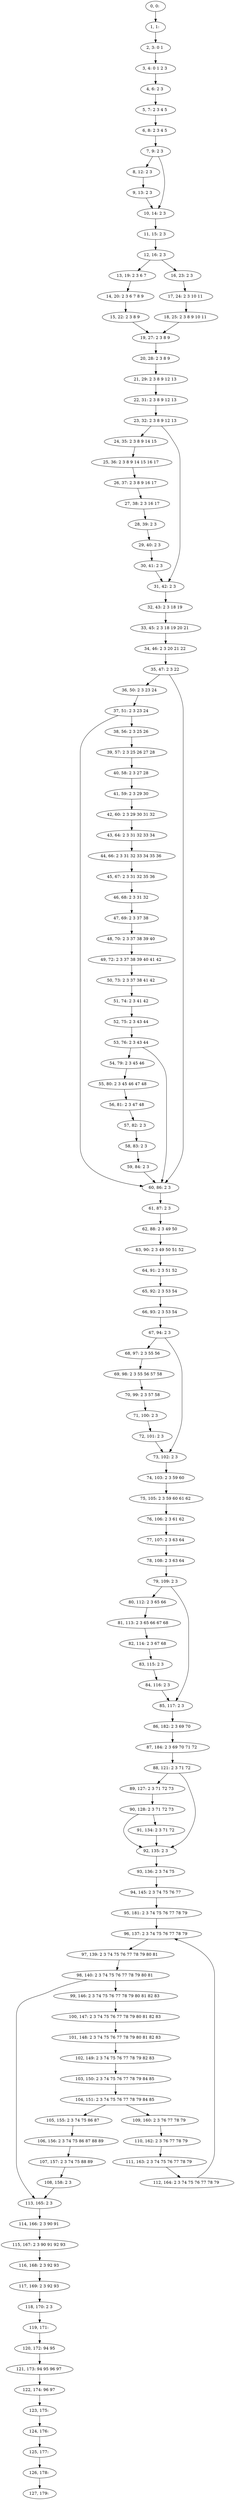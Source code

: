 digraph G {
0[label="0, 0: "];
1[label="1, 1: "];
2[label="2, 3: 0 1 "];
3[label="3, 4: 0 1 2 3 "];
4[label="4, 6: 2 3 "];
5[label="5, 7: 2 3 4 5 "];
6[label="6, 8: 2 3 4 5 "];
7[label="7, 9: 2 3 "];
8[label="8, 12: 2 3 "];
9[label="9, 13: 2 3 "];
10[label="10, 14: 2 3 "];
11[label="11, 15: 2 3 "];
12[label="12, 16: 2 3 "];
13[label="13, 19: 2 3 6 7 "];
14[label="14, 20: 2 3 6 7 8 9 "];
15[label="15, 22: 2 3 8 9 "];
16[label="16, 23: 2 3 "];
17[label="17, 24: 2 3 10 11 "];
18[label="18, 25: 2 3 8 9 10 11 "];
19[label="19, 27: 2 3 8 9 "];
20[label="20, 28: 2 3 8 9 "];
21[label="21, 29: 2 3 8 9 12 13 "];
22[label="22, 31: 2 3 8 9 12 13 "];
23[label="23, 32: 2 3 8 9 12 13 "];
24[label="24, 35: 2 3 8 9 14 15 "];
25[label="25, 36: 2 3 8 9 14 15 16 17 "];
26[label="26, 37: 2 3 8 9 16 17 "];
27[label="27, 38: 2 3 16 17 "];
28[label="28, 39: 2 3 "];
29[label="29, 40: 2 3 "];
30[label="30, 41: 2 3 "];
31[label="31, 42: 2 3 "];
32[label="32, 43: 2 3 18 19 "];
33[label="33, 45: 2 3 18 19 20 21 "];
34[label="34, 46: 2 3 20 21 22 "];
35[label="35, 47: 2 3 22 "];
36[label="36, 50: 2 3 23 24 "];
37[label="37, 51: 2 3 23 24 "];
38[label="38, 56: 2 3 25 26 "];
39[label="39, 57: 2 3 25 26 27 28 "];
40[label="40, 58: 2 3 27 28 "];
41[label="41, 59: 2 3 29 30 "];
42[label="42, 60: 2 3 29 30 31 32 "];
43[label="43, 64: 2 3 31 32 33 34 "];
44[label="44, 66: 2 3 31 32 33 34 35 36 "];
45[label="45, 67: 2 3 31 32 35 36 "];
46[label="46, 68: 2 3 31 32 "];
47[label="47, 69: 2 3 37 38 "];
48[label="48, 70: 2 3 37 38 39 40 "];
49[label="49, 72: 2 3 37 38 39 40 41 42 "];
50[label="50, 73: 2 3 37 38 41 42 "];
51[label="51, 74: 2 3 41 42 "];
52[label="52, 75: 2 3 43 44 "];
53[label="53, 76: 2 3 43 44 "];
54[label="54, 79: 2 3 45 46 "];
55[label="55, 80: 2 3 45 46 47 48 "];
56[label="56, 81: 2 3 47 48 "];
57[label="57, 82: 2 3 "];
58[label="58, 83: 2 3 "];
59[label="59, 84: 2 3 "];
60[label="60, 86: 2 3 "];
61[label="61, 87: 2 3 "];
62[label="62, 88: 2 3 49 50 "];
63[label="63, 90: 2 3 49 50 51 52 "];
64[label="64, 91: 2 3 51 52 "];
65[label="65, 92: 2 3 53 54 "];
66[label="66, 93: 2 3 53 54 "];
67[label="67, 94: 2 3 "];
68[label="68, 97: 2 3 55 56 "];
69[label="69, 98: 2 3 55 56 57 58 "];
70[label="70, 99: 2 3 57 58 "];
71[label="71, 100: 2 3 "];
72[label="72, 101: 2 3 "];
73[label="73, 102: 2 3 "];
74[label="74, 103: 2 3 59 60 "];
75[label="75, 105: 2 3 59 60 61 62 "];
76[label="76, 106: 2 3 61 62 "];
77[label="77, 107: 2 3 63 64 "];
78[label="78, 108: 2 3 63 64 "];
79[label="79, 109: 2 3 "];
80[label="80, 112: 2 3 65 66 "];
81[label="81, 113: 2 3 65 66 67 68 "];
82[label="82, 114: 2 3 67 68 "];
83[label="83, 115: 2 3 "];
84[label="84, 116: 2 3 "];
85[label="85, 117: 2 3 "];
86[label="86, 182: 2 3 69 70 "];
87[label="87, 184: 2 3 69 70 71 72 "];
88[label="88, 121: 2 3 71 72 "];
89[label="89, 127: 2 3 71 72 73 "];
90[label="90, 128: 2 3 71 72 73 "];
91[label="91, 134: 2 3 71 72 "];
92[label="92, 135: 2 3 "];
93[label="93, 136: 2 3 74 75 "];
94[label="94, 145: 2 3 74 75 76 77 "];
95[label="95, 181: 2 3 74 75 76 77 78 79 "];
96[label="96, 137: 2 3 74 75 76 77 78 79 "];
97[label="97, 139: 2 3 74 75 76 77 78 79 80 81 "];
98[label="98, 140: 2 3 74 75 76 77 78 79 80 81 "];
99[label="99, 146: 2 3 74 75 76 77 78 79 80 81 82 83 "];
100[label="100, 147: 2 3 74 75 76 77 78 79 80 81 82 83 "];
101[label="101, 148: 2 3 74 75 76 77 78 79 80 81 82 83 "];
102[label="102, 149: 2 3 74 75 76 77 78 79 82 83 "];
103[label="103, 150: 2 3 74 75 76 77 78 79 84 85 "];
104[label="104, 151: 2 3 74 75 76 77 78 79 84 85 "];
105[label="105, 155: 2 3 74 75 86 87 "];
106[label="106, 156: 2 3 74 75 86 87 88 89 "];
107[label="107, 157: 2 3 74 75 88 89 "];
108[label="108, 158: 2 3 "];
109[label="109, 160: 2 3 76 77 78 79 "];
110[label="110, 162: 2 3 76 77 78 79 "];
111[label="111, 163: 2 3 74 75 76 77 78 79 "];
112[label="112, 164: 2 3 74 75 76 77 78 79 "];
113[label="113, 165: 2 3 "];
114[label="114, 166: 2 3 90 91 "];
115[label="115, 167: 2 3 90 91 92 93 "];
116[label="116, 168: 2 3 92 93 "];
117[label="117, 169: 2 3 92 93 "];
118[label="118, 170: 2 3 "];
119[label="119, 171: "];
120[label="120, 172: 94 95 "];
121[label="121, 173: 94 95 96 97 "];
122[label="122, 174: 96 97 "];
123[label="123, 175: "];
124[label="124, 176: "];
125[label="125, 177: "];
126[label="126, 178: "];
127[label="127, 179: "];
0->1 ;
1->2 ;
2->3 ;
3->4 ;
4->5 ;
5->6 ;
6->7 ;
7->8 ;
7->10 ;
8->9 ;
9->10 ;
10->11 ;
11->12 ;
12->13 ;
12->16 ;
13->14 ;
14->15 ;
15->19 ;
16->17 ;
17->18 ;
18->19 ;
19->20 ;
20->21 ;
21->22 ;
22->23 ;
23->24 ;
23->31 ;
24->25 ;
25->26 ;
26->27 ;
27->28 ;
28->29 ;
29->30 ;
30->31 ;
31->32 ;
32->33 ;
33->34 ;
34->35 ;
35->36 ;
35->60 ;
36->37 ;
37->38 ;
37->60 ;
38->39 ;
39->40 ;
40->41 ;
41->42 ;
42->43 ;
43->44 ;
44->45 ;
45->46 ;
46->47 ;
47->48 ;
48->49 ;
49->50 ;
50->51 ;
51->52 ;
52->53 ;
53->54 ;
53->60 ;
54->55 ;
55->56 ;
56->57 ;
57->58 ;
58->59 ;
59->60 ;
60->61 ;
61->62 ;
62->63 ;
63->64 ;
64->65 ;
65->66 ;
66->67 ;
67->68 ;
67->73 ;
68->69 ;
69->70 ;
70->71 ;
71->72 ;
72->73 ;
73->74 ;
74->75 ;
75->76 ;
76->77 ;
77->78 ;
78->79 ;
79->80 ;
79->85 ;
80->81 ;
81->82 ;
82->83 ;
83->84 ;
84->85 ;
85->86 ;
86->87 ;
87->88 ;
88->89 ;
88->92 ;
89->90 ;
90->91 ;
90->92 ;
91->92 ;
92->93 ;
93->94 ;
94->95 ;
95->96 ;
96->97 ;
97->98 ;
98->99 ;
98->113 ;
99->100 ;
100->101 ;
101->102 ;
102->103 ;
103->104 ;
104->105 ;
104->109 ;
105->106 ;
106->107 ;
107->108 ;
108->113 ;
109->110 ;
110->111 ;
111->112 ;
112->96 ;
113->114 ;
114->115 ;
115->116 ;
116->117 ;
117->118 ;
118->119 ;
119->120 ;
120->121 ;
121->122 ;
122->123 ;
123->124 ;
124->125 ;
125->126 ;
126->127 ;
}
